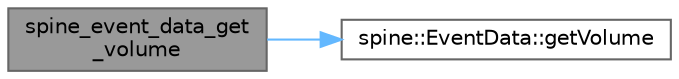 digraph "spine_event_data_get_volume"
{
 // LATEX_PDF_SIZE
  bgcolor="transparent";
  edge [fontname=Helvetica,fontsize=10,labelfontname=Helvetica,labelfontsize=10];
  node [fontname=Helvetica,fontsize=10,shape=box,height=0.2,width=0.4];
  rankdir="LR";
  Node1 [id="Node000001",label="spine_event_data_get\l_volume",height=0.2,width=0.4,color="gray40", fillcolor="grey60", style="filled", fontcolor="black",tooltip=" "];
  Node1 -> Node2 [id="edge2_Node000001_Node000002",color="steelblue1",style="solid",tooltip=" "];
  Node2 [id="Node000002",label="spine::EventData::getVolume",height=0.2,width=0.4,color="grey40", fillcolor="white", style="filled",URL="$classspine_1_1_event_data.html#ab2dee6a6e207081c89020a1417992ee4",tooltip=" "];
}
